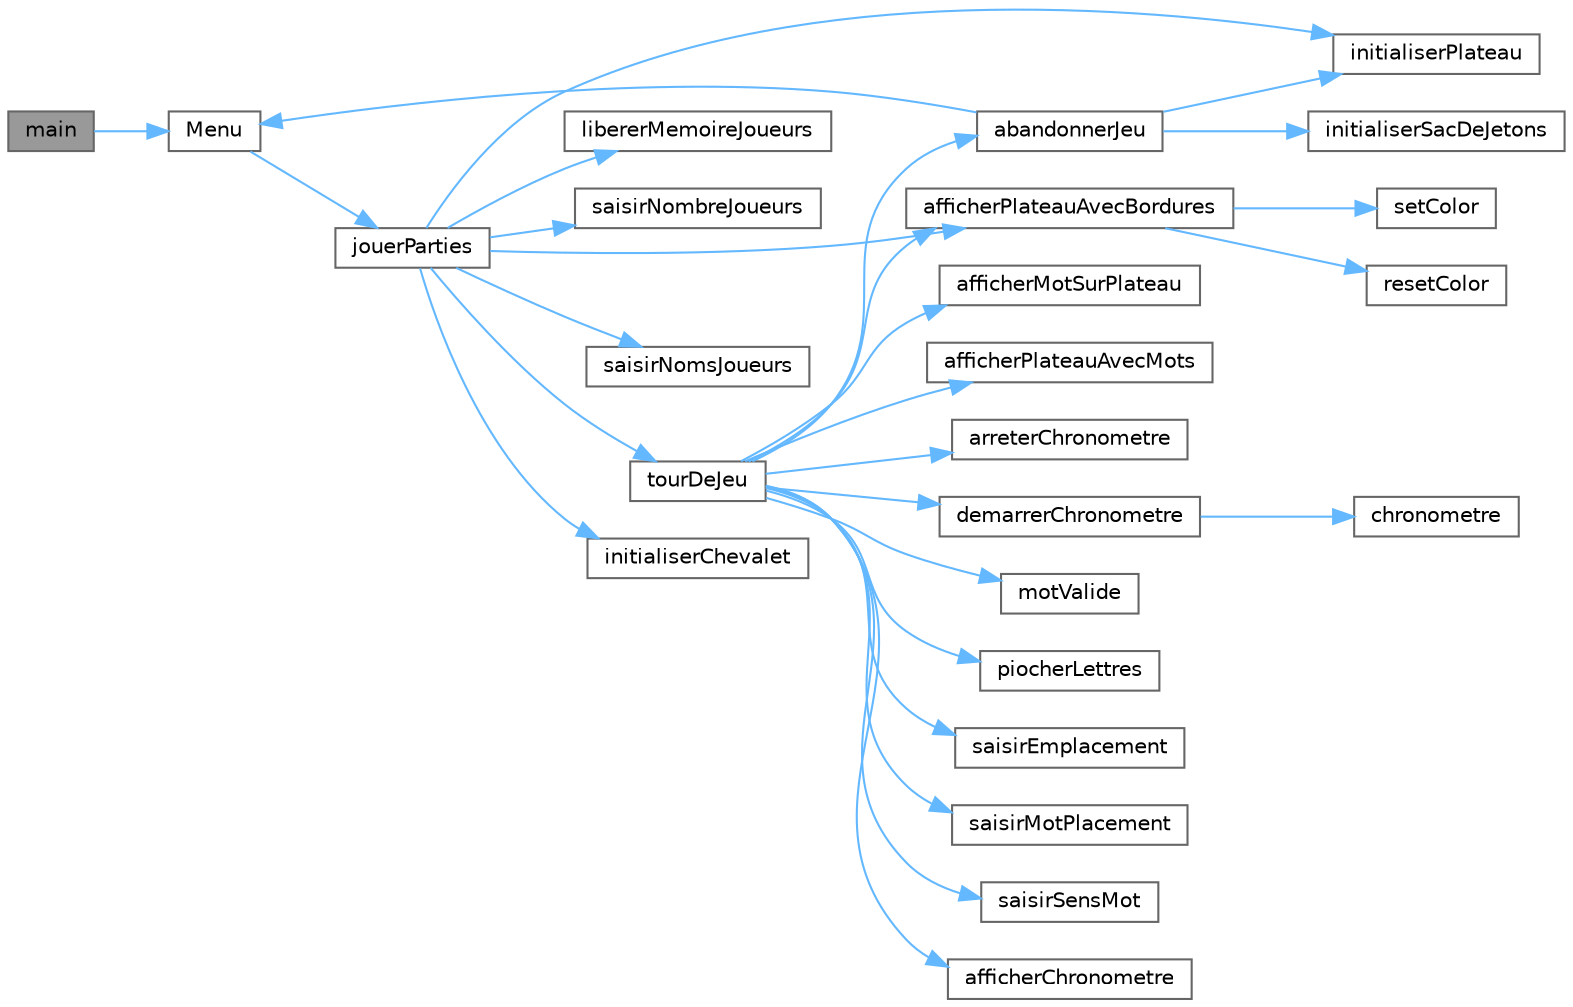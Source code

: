 digraph "main"
{
 // LATEX_PDF_SIZE
  bgcolor="transparent";
  edge [fontname=Helvetica,fontsize=10,labelfontname=Helvetica,labelfontsize=10];
  node [fontname=Helvetica,fontsize=10,shape=box,height=0.2,width=0.4];
  rankdir="LR";
  Node1 [id="Node000001",label="main",height=0.2,width=0.4,color="gray40", fillcolor="grey60", style="filled", fontcolor="black",tooltip=" "];
  Node1 -> Node2 [id="edge55_Node000001_Node000002",color="steelblue1",style="solid",tooltip=" "];
  Node2 [id="Node000002",label="Menu",height=0.2,width=0.4,color="grey40", fillcolor="white", style="filled",URL="$sspgm_8c.html#a6b0067666ba7d74453f3a3c2c61d84a6",tooltip=" "];
  Node2 -> Node3 [id="edge56_Node000002_Node000003",color="steelblue1",style="solid",tooltip=" "];
  Node3 [id="Node000003",label="jouerParties",height=0.2,width=0.4,color="grey40", fillcolor="white", style="filled",URL="$sspgm_8c.html#ab8b1fd45c61c8a6cbedf8a1bdb74b921",tooltip=" "];
  Node3 -> Node4 [id="edge57_Node000003_Node000004",color="steelblue1",style="solid",tooltip=" "];
  Node4 [id="Node000004",label="afficherPlateauAvecBordures",height=0.2,width=0.4,color="grey40", fillcolor="white", style="filled",URL="$sspgm_8c.html#aafe6c1764fdcac8f2f297762d0c6484d",tooltip=" "];
  Node4 -> Node5 [id="edge58_Node000004_Node000005",color="steelblue1",style="solid",tooltip=" "];
  Node5 [id="Node000005",label="resetColor",height=0.2,width=0.4,color="grey40", fillcolor="white", style="filled",URL="$sspgm_8c.html#afe00396766eb6b8ca4674de4c5d3d949",tooltip=" "];
  Node4 -> Node6 [id="edge59_Node000004_Node000006",color="steelblue1",style="solid",tooltip=" "];
  Node6 [id="Node000006",label="setColor",height=0.2,width=0.4,color="grey40", fillcolor="white", style="filled",URL="$sspgm_8c.html#a75b9cb32ff80bf061791beb01a8433d0",tooltip=" "];
  Node3 -> Node7 [id="edge60_Node000003_Node000007",color="steelblue1",style="solid",tooltip=" "];
  Node7 [id="Node000007",label="initialiserChevalet",height=0.2,width=0.4,color="grey40", fillcolor="white", style="filled",URL="$sspgm_8c.html#ab42256bf99a127446582147bcab7517d",tooltip=" "];
  Node3 -> Node8 [id="edge61_Node000003_Node000008",color="steelblue1",style="solid",tooltip=" "];
  Node8 [id="Node000008",label="initialiserPlateau",height=0.2,width=0.4,color="grey40", fillcolor="white", style="filled",URL="$sspgm_8c.html#a7542b1a0bab64f040b0207557390ef70",tooltip=" "];
  Node3 -> Node9 [id="edge62_Node000003_Node000009",color="steelblue1",style="solid",tooltip=" "];
  Node9 [id="Node000009",label="libererMemoireJoueurs",height=0.2,width=0.4,color="grey40", fillcolor="white", style="filled",URL="$sspgm_8c.html#a6b8b52777c2a123f3b038f2c1dcb08ff",tooltip=" "];
  Node3 -> Node10 [id="edge63_Node000003_Node000010",color="steelblue1",style="solid",tooltip=" "];
  Node10 [id="Node000010",label="saisirNombreJoueurs",height=0.2,width=0.4,color="grey40", fillcolor="white", style="filled",URL="$sspgm_8c.html#ac2d52dae5f7f866b48fedecf4cb85819",tooltip=" "];
  Node3 -> Node11 [id="edge64_Node000003_Node000011",color="steelblue1",style="solid",tooltip=" "];
  Node11 [id="Node000011",label="saisirNomsJoueurs",height=0.2,width=0.4,color="grey40", fillcolor="white", style="filled",URL="$sspgm_8c.html#af6e24be33010eaa11b5bed912225917e",tooltip=" "];
  Node3 -> Node12 [id="edge65_Node000003_Node000012",color="steelblue1",style="solid",tooltip=" "];
  Node12 [id="Node000012",label="tourDeJeu",height=0.2,width=0.4,color="grey40", fillcolor="white", style="filled",URL="$sspgm_8c.html#a8c9be5841b813b76cb58fb875a726720",tooltip=" "];
  Node12 -> Node13 [id="edge66_Node000012_Node000013",color="steelblue1",style="solid",tooltip=" "];
  Node13 [id="Node000013",label="abandonnerJeu",height=0.2,width=0.4,color="grey40", fillcolor="white", style="filled",URL="$sspgm_8c.html#aec3978e0c8aa77c1ffa58169366f915c",tooltip=" "];
  Node13 -> Node8 [id="edge67_Node000013_Node000008",color="steelblue1",style="solid",tooltip=" "];
  Node13 -> Node14 [id="edge68_Node000013_Node000014",color="steelblue1",style="solid",tooltip=" "];
  Node14 [id="Node000014",label="initialiserSacDeJetons",height=0.2,width=0.4,color="grey40", fillcolor="white", style="filled",URL="$sspgm_8c.html#a1c91f2bb19a517cd09d40a437015f526",tooltip=" "];
  Node13 -> Node2 [id="edge69_Node000013_Node000002",color="steelblue1",style="solid",tooltip=" "];
  Node12 -> Node15 [id="edge70_Node000012_Node000015",color="steelblue1",style="solid",tooltip=" "];
  Node15 [id="Node000015",label="afficherChronometre",height=0.2,width=0.4,color="grey40", fillcolor="white", style="filled",URL="$sspgm_8c.html#a5c53e4e38a5a5dd0255154f34b2f97f5",tooltip=" "];
  Node12 -> Node16 [id="edge71_Node000012_Node000016",color="steelblue1",style="solid",tooltip=" "];
  Node16 [id="Node000016",label="afficherMotSurPlateau",height=0.2,width=0.4,color="grey40", fillcolor="white", style="filled",URL="$sspgm_8c.html#acf9028e4c97a01a61799466467dd8328",tooltip=" "];
  Node12 -> Node4 [id="edge72_Node000012_Node000004",color="steelblue1",style="solid",tooltip=" "];
  Node12 -> Node17 [id="edge73_Node000012_Node000017",color="steelblue1",style="solid",tooltip=" "];
  Node17 [id="Node000017",label="afficherPlateauAvecMots",height=0.2,width=0.4,color="grey40", fillcolor="white", style="filled",URL="$sspgm_8c.html#a0ec96f0e78daea20fbaadfaa0265ef7d",tooltip=" "];
  Node12 -> Node18 [id="edge74_Node000012_Node000018",color="steelblue1",style="solid",tooltip=" "];
  Node18 [id="Node000018",label="arreterChronometre",height=0.2,width=0.4,color="grey40", fillcolor="white", style="filled",URL="$sspgm_8c.html#a0a0e06d44d3181d5d789c0edf117bd1f",tooltip=" "];
  Node12 -> Node19 [id="edge75_Node000012_Node000019",color="steelblue1",style="solid",tooltip=" "];
  Node19 [id="Node000019",label="demarrerChronometre",height=0.2,width=0.4,color="grey40", fillcolor="white", style="filled",URL="$sspgm_8c.html#a138484bf93fbfd911dde40aba32ec463",tooltip=" "];
  Node19 -> Node20 [id="edge76_Node000019_Node000020",color="steelblue1",style="solid",tooltip=" "];
  Node20 [id="Node000020",label="chronometre",height=0.2,width=0.4,color="grey40", fillcolor="white", style="filled",URL="$sspgm_8c.html#a221172025df8249130db3f63f93d7332",tooltip=" "];
  Node12 -> Node21 [id="edge77_Node000012_Node000021",color="steelblue1",style="solid",tooltip=" "];
  Node21 [id="Node000021",label="motValide",height=0.2,width=0.4,color="grey40", fillcolor="white", style="filled",URL="$sspgm_8c.html#a3035e93c68052101047b79fc93660680",tooltip=" "];
  Node12 -> Node22 [id="edge78_Node000012_Node000022",color="steelblue1",style="solid",tooltip=" "];
  Node22 [id="Node000022",label="piocherLettres",height=0.2,width=0.4,color="grey40", fillcolor="white", style="filled",URL="$sspgm_8c.html#a5128519771d9eb20c4a417a47b42336b",tooltip=" "];
  Node12 -> Node23 [id="edge79_Node000012_Node000023",color="steelblue1",style="solid",tooltip=" "];
  Node23 [id="Node000023",label="saisirEmplacement",height=0.2,width=0.4,color="grey40", fillcolor="white", style="filled",URL="$sspgm_8c.html#a6ebe1942c0cc6bcf1add4113169b5056",tooltip=" "];
  Node12 -> Node24 [id="edge80_Node000012_Node000024",color="steelblue1",style="solid",tooltip=" "];
  Node24 [id="Node000024",label="saisirMotPlacement",height=0.2,width=0.4,color="grey40", fillcolor="white", style="filled",URL="$sspgm_8c.html#ae39022681322f8055ae7e411ee5052b0",tooltip=" "];
  Node12 -> Node25 [id="edge81_Node000012_Node000025",color="steelblue1",style="solid",tooltip=" "];
  Node25 [id="Node000025",label="saisirSensMot",height=0.2,width=0.4,color="grey40", fillcolor="white", style="filled",URL="$sspgm_8c.html#aabe753c71634fa9afaef8ba7cfdeeaa1",tooltip=" "];
}
